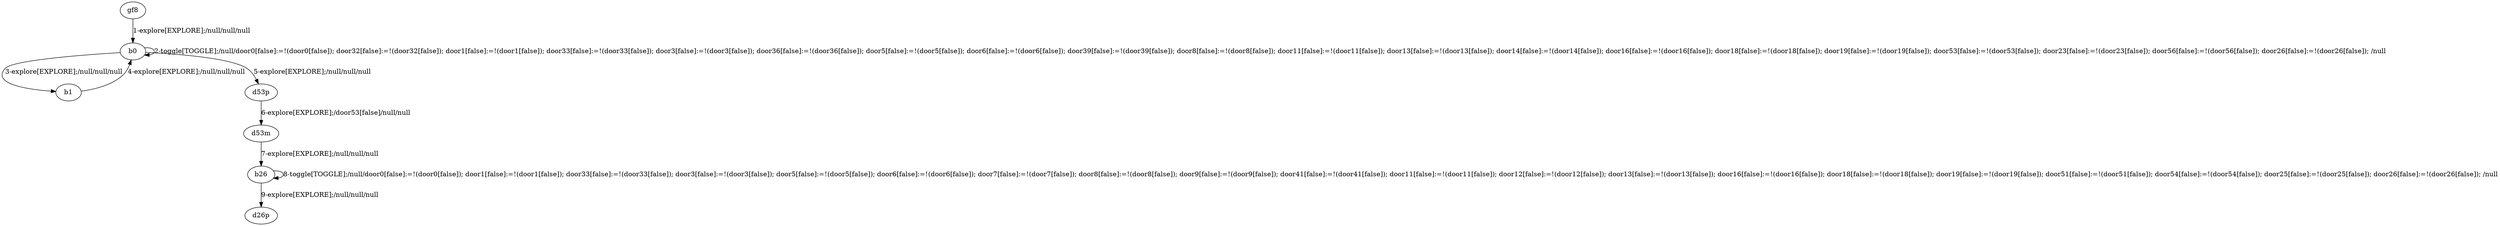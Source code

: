 # Total number of goals covered by this test: 4
# b26 --> b26
# d53p --> d53m
# b26 --> d26p
# d53m --> b26

digraph g {
"gf8" -> "b0" [label = "1-explore[EXPLORE];/null/null/null"];
"b0" -> "b0" [label = "2-toggle[TOGGLE];/null/door0[false]:=!(door0[false]); door32[false]:=!(door32[false]); door1[false]:=!(door1[false]); door33[false]:=!(door33[false]); door3[false]:=!(door3[false]); door36[false]:=!(door36[false]); door5[false]:=!(door5[false]); door6[false]:=!(door6[false]); door39[false]:=!(door39[false]); door8[false]:=!(door8[false]); door11[false]:=!(door11[false]); door13[false]:=!(door13[false]); door14[false]:=!(door14[false]); door16[false]:=!(door16[false]); door18[false]:=!(door18[false]); door19[false]:=!(door19[false]); door53[false]:=!(door53[false]); door23[false]:=!(door23[false]); door56[false]:=!(door56[false]); door26[false]:=!(door26[false]); /null"];
"b0" -> "b1" [label = "3-explore[EXPLORE];/null/null/null"];
"b1" -> "b0" [label = "4-explore[EXPLORE];/null/null/null"];
"b0" -> "d53p" [label = "5-explore[EXPLORE];/null/null/null"];
"d53p" -> "d53m" [label = "6-explore[EXPLORE];/door53[false]/null/null"];
"d53m" -> "b26" [label = "7-explore[EXPLORE];/null/null/null"];
"b26" -> "b26" [label = "8-toggle[TOGGLE];/null/door0[false]:=!(door0[false]); door1[false]:=!(door1[false]); door33[false]:=!(door33[false]); door3[false]:=!(door3[false]); door5[false]:=!(door5[false]); door6[false]:=!(door6[false]); door7[false]:=!(door7[false]); door8[false]:=!(door8[false]); door9[false]:=!(door9[false]); door41[false]:=!(door41[false]); door11[false]:=!(door11[false]); door12[false]:=!(door12[false]); door13[false]:=!(door13[false]); door16[false]:=!(door16[false]); door18[false]:=!(door18[false]); door19[false]:=!(door19[false]); door51[false]:=!(door51[false]); door54[false]:=!(door54[false]); door25[false]:=!(door25[false]); door26[false]:=!(door26[false]); /null"];
"b26" -> "d26p" [label = "9-explore[EXPLORE];/null/null/null"];
}